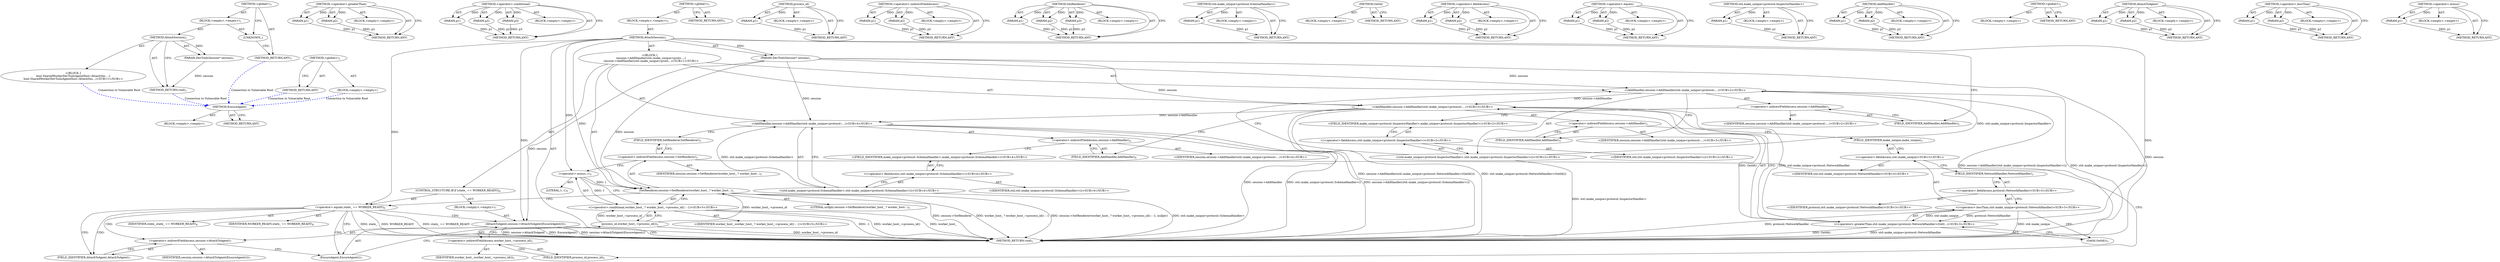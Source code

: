 digraph "&lt;global&gt;" {
vulnerable_150 [label=<(METHOD,EnsureAgent)>];
vulnerable_151 [label=<(BLOCK,&lt;empty&gt;,&lt;empty&gt;)>];
vulnerable_152 [label=<(METHOD_RETURN,ANY)>];
vulnerable_103 [label=<(METHOD,&lt;operator&gt;.greaterThan)>];
vulnerable_104 [label=<(PARAM,p1)>];
vulnerable_105 [label=<(PARAM,p2)>];
vulnerable_106 [label=<(BLOCK,&lt;empty&gt;,&lt;empty&gt;)>];
vulnerable_107 [label=<(METHOD_RETURN,ANY)>];
vulnerable_126 [label=<(METHOD,&lt;operator&gt;.conditional)>];
vulnerable_127 [label=<(PARAM,p1)>];
vulnerable_128 [label=<(PARAM,p2)>];
vulnerable_129 [label=<(PARAM,p3)>];
vulnerable_130 [label=<(BLOCK,&lt;empty&gt;,&lt;empty&gt;)>];
vulnerable_131 [label=<(METHOD_RETURN,ANY)>];
vulnerable_6 [label=<(METHOD,&lt;global&gt;)<SUB>1</SUB>>];
vulnerable_7 [label=<(BLOCK,&lt;empty&gt;,&lt;empty&gt;)<SUB>1</SUB>>];
vulnerable_8 [label=<(METHOD,AttachSession)<SUB>1</SUB>>];
vulnerable_9 [label=<(PARAM,DevToolsSession* session)<SUB>1</SUB>>];
vulnerable_10 [label="<(BLOCK,{
   session-&gt;AddHandler(std::make_unique&lt;proto...,{
   session-&gt;AddHandler(std::make_unique&lt;proto...)<SUB>1</SUB>>"];
vulnerable_11 [label="<(AddHandler,session-&gt;AddHandler(std::make_unique&lt;protocol::...)<SUB>2</SUB>>"];
vulnerable_12 [label=<(&lt;operator&gt;.indirectFieldAccess,session-&gt;AddHandler)<SUB>2</SUB>>];
vulnerable_13 [label="<(IDENTIFIER,session,session-&gt;AddHandler(std::make_unique&lt;protocol::...)<SUB>2</SUB>>"];
vulnerable_14 [label=<(FIELD_IDENTIFIER,AddHandler,AddHandler)<SUB>2</SUB>>];
vulnerable_15 [label="<(std.make_unique&lt;protocol.InspectorHandler&gt;,std::make_unique&lt;protocol::InspectorHandler&gt;())<SUB>2</SUB>>"];
vulnerable_16 [label="<(&lt;operator&gt;.fieldAccess,std::make_unique&lt;protocol::InspectorHandler&gt;)<SUB>2</SUB>>"];
vulnerable_17 [label="<(IDENTIFIER,std,std::make_unique&lt;protocol::InspectorHandler&gt;())<SUB>2</SUB>>"];
vulnerable_18 [label="<(FIELD_IDENTIFIER,make_unique&lt;protocol::InspectorHandler&gt;,make_unique&lt;protocol::InspectorHandler&gt;)<SUB>2</SUB>>"];
vulnerable_19 [label="<(AddHandler,session-&gt;AddHandler(std::make_unique&lt;protocol::...)<SUB>3</SUB>>"];
vulnerable_20 [label=<(&lt;operator&gt;.indirectFieldAccess,session-&gt;AddHandler)<SUB>3</SUB>>];
vulnerable_21 [label="<(IDENTIFIER,session,session-&gt;AddHandler(std::make_unique&lt;protocol::...)<SUB>3</SUB>>"];
vulnerable_22 [label=<(FIELD_IDENTIFIER,AddHandler,AddHandler)<SUB>3</SUB>>];
vulnerable_23 [label="<(&lt;operator&gt;.greaterThan,std::make_unique&lt;protocol::NetworkHandler&gt;(GetI...)<SUB>3</SUB>>"];
vulnerable_24 [label="<(&lt;operator&gt;.lessThan,std::make_unique&lt;protocol::NetworkHandler)<SUB>3</SUB>>"];
vulnerable_25 [label="<(&lt;operator&gt;.fieldAccess,std::make_unique)<SUB>3</SUB>>"];
vulnerable_26 [label="<(IDENTIFIER,std,std::make_unique&lt;protocol::NetworkHandler)<SUB>3</SUB>>"];
vulnerable_27 [label=<(FIELD_IDENTIFIER,make_unique,make_unique)<SUB>3</SUB>>];
vulnerable_28 [label="<(&lt;operator&gt;.fieldAccess,protocol::NetworkHandler)<SUB>3</SUB>>"];
vulnerable_29 [label="<(IDENTIFIER,protocol,std::make_unique&lt;protocol::NetworkHandler)<SUB>3</SUB>>"];
vulnerable_30 [label=<(FIELD_IDENTIFIER,NetworkHandler,NetworkHandler)<SUB>3</SUB>>];
vulnerable_31 [label=<(GetId,GetId())<SUB>3</SUB>>];
vulnerable_32 [label="<(AddHandler,session-&gt;AddHandler(std::make_unique&lt;protocol::...)<SUB>4</SUB>>"];
vulnerable_33 [label=<(&lt;operator&gt;.indirectFieldAccess,session-&gt;AddHandler)<SUB>4</SUB>>];
vulnerable_34 [label="<(IDENTIFIER,session,session-&gt;AddHandler(std::make_unique&lt;protocol::...)<SUB>4</SUB>>"];
vulnerable_35 [label=<(FIELD_IDENTIFIER,AddHandler,AddHandler)<SUB>4</SUB>>];
vulnerable_36 [label="<(std.make_unique&lt;protocol.SchemaHandler&gt;,std::make_unique&lt;protocol::SchemaHandler&gt;())<SUB>4</SUB>>"];
vulnerable_37 [label="<(&lt;operator&gt;.fieldAccess,std::make_unique&lt;protocol::SchemaHandler&gt;)<SUB>4</SUB>>"];
vulnerable_38 [label="<(IDENTIFIER,std,std::make_unique&lt;protocol::SchemaHandler&gt;())<SUB>4</SUB>>"];
vulnerable_39 [label="<(FIELD_IDENTIFIER,make_unique&lt;protocol::SchemaHandler&gt;,make_unique&lt;protocol::SchemaHandler&gt;)<SUB>4</SUB>>"];
vulnerable_40 [label=<(SetRenderer,session-&gt;SetRenderer(worker_host_ ? worker_host...)<SUB>5</SUB>>];
vulnerable_41 [label=<(&lt;operator&gt;.indirectFieldAccess,session-&gt;SetRenderer)<SUB>5</SUB>>];
vulnerable_42 [label=<(IDENTIFIER,session,session-&gt;SetRenderer(worker_host_ ? worker_host...)<SUB>5</SUB>>];
vulnerable_43 [label=<(FIELD_IDENTIFIER,SetRenderer,SetRenderer)<SUB>5</SUB>>];
vulnerable_44 [label="<(&lt;operator&gt;.conditional,worker_host_ ? worker_host_-&gt;process_id() : -1)<SUB>5</SUB>>"];
vulnerable_45 [label="<(IDENTIFIER,worker_host_,worker_host_ ? worker_host_-&gt;process_id() : -1)<SUB>5</SUB>>"];
vulnerable_46 [label=<(process_id,worker_host_-&gt;process_id())<SUB>5</SUB>>];
vulnerable_47 [label=<(&lt;operator&gt;.indirectFieldAccess,worker_host_-&gt;process_id)<SUB>5</SUB>>];
vulnerable_48 [label=<(IDENTIFIER,worker_host_,worker_host_-&gt;process_id())<SUB>5</SUB>>];
vulnerable_49 [label=<(FIELD_IDENTIFIER,process_id,process_id)<SUB>5</SUB>>];
vulnerable_50 [label=<(&lt;operator&gt;.minus,-1)<SUB>5</SUB>>];
vulnerable_51 [label=<(LITERAL,1,-1)<SUB>5</SUB>>];
vulnerable_52 [label=<(LITERAL,nullptr,session-&gt;SetRenderer(worker_host_ ? worker_host...)<SUB>5</SUB>>];
vulnerable_53 [label=<(CONTROL_STRUCTURE,IF,if (state_ == WORKER_READY))<SUB>6</SUB>>];
vulnerable_54 [label=<(&lt;operator&gt;.equals,state_ == WORKER_READY)<SUB>6</SUB>>];
vulnerable_55 [label=<(IDENTIFIER,state_,state_ == WORKER_READY)<SUB>6</SUB>>];
vulnerable_56 [label=<(IDENTIFIER,WORKER_READY,state_ == WORKER_READY)<SUB>6</SUB>>];
vulnerable_57 [label=<(BLOCK,&lt;empty&gt;,&lt;empty&gt;)<SUB>7</SUB>>];
vulnerable_58 [label=<(AttachToAgent,session-&gt;AttachToAgent(EnsureAgent()))<SUB>7</SUB>>];
vulnerable_59 [label=<(&lt;operator&gt;.indirectFieldAccess,session-&gt;AttachToAgent)<SUB>7</SUB>>];
vulnerable_60 [label=<(IDENTIFIER,session,session-&gt;AttachToAgent(EnsureAgent()))<SUB>7</SUB>>];
vulnerable_61 [label=<(FIELD_IDENTIFIER,AttachToAgent,AttachToAgent)<SUB>7</SUB>>];
vulnerable_62 [label=<(EnsureAgent,EnsureAgent())<SUB>7</SUB>>];
vulnerable_63 [label=<(METHOD_RETURN,void)<SUB>1</SUB>>];
vulnerable_65 [label=<(METHOD_RETURN,ANY)<SUB>1</SUB>>];
vulnerable_132 [label=<(METHOD,process_id)>];
vulnerable_133 [label=<(PARAM,p1)>];
vulnerable_134 [label=<(BLOCK,&lt;empty&gt;,&lt;empty&gt;)>];
vulnerable_135 [label=<(METHOD_RETURN,ANY)>];
vulnerable_89 [label=<(METHOD,&lt;operator&gt;.indirectFieldAccess)>];
vulnerable_90 [label=<(PARAM,p1)>];
vulnerable_91 [label=<(PARAM,p2)>];
vulnerable_92 [label=<(BLOCK,&lt;empty&gt;,&lt;empty&gt;)>];
vulnerable_93 [label=<(METHOD_RETURN,ANY)>];
vulnerable_120 [label=<(METHOD,SetRenderer)>];
vulnerable_121 [label=<(PARAM,p1)>];
vulnerable_122 [label=<(PARAM,p2)>];
vulnerable_123 [label=<(PARAM,p3)>];
vulnerable_124 [label=<(BLOCK,&lt;empty&gt;,&lt;empty&gt;)>];
vulnerable_125 [label=<(METHOD_RETURN,ANY)>];
vulnerable_116 [label=<(METHOD,std.make_unique&lt;protocol.SchemaHandler&gt;)>];
vulnerable_117 [label=<(PARAM,p1)>];
vulnerable_118 [label=<(BLOCK,&lt;empty&gt;,&lt;empty&gt;)>];
vulnerable_119 [label=<(METHOD_RETURN,ANY)>];
vulnerable_113 [label=<(METHOD,GetId)>];
vulnerable_114 [label=<(BLOCK,&lt;empty&gt;,&lt;empty&gt;)>];
vulnerable_115 [label=<(METHOD_RETURN,ANY)>];
vulnerable_98 [label=<(METHOD,&lt;operator&gt;.fieldAccess)>];
vulnerable_99 [label=<(PARAM,p1)>];
vulnerable_100 [label=<(PARAM,p2)>];
vulnerable_101 [label=<(BLOCK,&lt;empty&gt;,&lt;empty&gt;)>];
vulnerable_102 [label=<(METHOD_RETURN,ANY)>];
vulnerable_140 [label=<(METHOD,&lt;operator&gt;.equals)>];
vulnerable_141 [label=<(PARAM,p1)>];
vulnerable_142 [label=<(PARAM,p2)>];
vulnerable_143 [label=<(BLOCK,&lt;empty&gt;,&lt;empty&gt;)>];
vulnerable_144 [label=<(METHOD_RETURN,ANY)>];
vulnerable_94 [label=<(METHOD,std.make_unique&lt;protocol.InspectorHandler&gt;)>];
vulnerable_95 [label=<(PARAM,p1)>];
vulnerable_96 [label=<(BLOCK,&lt;empty&gt;,&lt;empty&gt;)>];
vulnerable_97 [label=<(METHOD_RETURN,ANY)>];
vulnerable_84 [label=<(METHOD,AddHandler)>];
vulnerable_85 [label=<(PARAM,p1)>];
vulnerable_86 [label=<(PARAM,p2)>];
vulnerable_87 [label=<(BLOCK,&lt;empty&gt;,&lt;empty&gt;)>];
vulnerable_88 [label=<(METHOD_RETURN,ANY)>];
vulnerable_78 [label=<(METHOD,&lt;global&gt;)<SUB>1</SUB>>];
vulnerable_79 [label=<(BLOCK,&lt;empty&gt;,&lt;empty&gt;)>];
vulnerable_80 [label=<(METHOD_RETURN,ANY)>];
vulnerable_145 [label=<(METHOD,AttachToAgent)>];
vulnerable_146 [label=<(PARAM,p1)>];
vulnerable_147 [label=<(PARAM,p2)>];
vulnerable_148 [label=<(BLOCK,&lt;empty&gt;,&lt;empty&gt;)>];
vulnerable_149 [label=<(METHOD_RETURN,ANY)>];
vulnerable_108 [label=<(METHOD,&lt;operator&gt;.lessThan)>];
vulnerable_109 [label=<(PARAM,p1)>];
vulnerable_110 [label=<(PARAM,p2)>];
vulnerable_111 [label=<(BLOCK,&lt;empty&gt;,&lt;empty&gt;)>];
vulnerable_112 [label=<(METHOD_RETURN,ANY)>];
vulnerable_136 [label=<(METHOD,&lt;operator&gt;.minus)>];
vulnerable_137 [label=<(PARAM,p1)>];
vulnerable_138 [label=<(BLOCK,&lt;empty&gt;,&lt;empty&gt;)>];
vulnerable_139 [label=<(METHOD_RETURN,ANY)>];
fixed_6 [label=<(METHOD,&lt;global&gt;)<SUB>1</SUB>>];
fixed_7 [label=<(BLOCK,&lt;empty&gt;,&lt;empty&gt;)<SUB>1</SUB>>];
fixed_8 [label=<(METHOD,AttachSession)<SUB>1</SUB>>];
fixed_9 [label=<(PARAM,DevToolsSession* session)<SUB>1</SUB>>];
fixed_10 [label="<(BLOCK,{
bool SharedWorkerDevToolsAgentHost::AttachSes...,{
bool SharedWorkerDevToolsAgentHost::AttachSes...)<SUB>1</SUB>>"];
fixed_11 [label=<(METHOD_RETURN,void)<SUB>1</SUB>>];
fixed_13 [label=<(UNKNOWN,,)>];
fixed_14 [label=<(METHOD_RETURN,ANY)<SUB>1</SUB>>];
fixed_23 [label=<(METHOD,&lt;global&gt;)<SUB>1</SUB>>];
fixed_24 [label=<(BLOCK,&lt;empty&gt;,&lt;empty&gt;)>];
fixed_25 [label=<(METHOD_RETURN,ANY)>];
vulnerable_150 -> vulnerable_151  [key=0, label="AST: "];
vulnerable_150 -> vulnerable_152  [key=0, label="AST: "];
vulnerable_150 -> vulnerable_152  [key=1, label="CFG: "];
vulnerable_103 -> vulnerable_104  [key=0, label="AST: "];
vulnerable_103 -> vulnerable_104  [key=1, label="DDG: "];
vulnerable_103 -> vulnerable_106  [key=0, label="AST: "];
vulnerable_103 -> vulnerable_105  [key=0, label="AST: "];
vulnerable_103 -> vulnerable_105  [key=1, label="DDG: "];
vulnerable_103 -> vulnerable_107  [key=0, label="AST: "];
vulnerable_103 -> vulnerable_107  [key=1, label="CFG: "];
vulnerable_104 -> vulnerable_107  [key=0, label="DDG: p1"];
vulnerable_105 -> vulnerable_107  [key=0, label="DDG: p2"];
vulnerable_126 -> vulnerable_127  [key=0, label="AST: "];
vulnerable_126 -> vulnerable_127  [key=1, label="DDG: "];
vulnerable_126 -> vulnerable_130  [key=0, label="AST: "];
vulnerable_126 -> vulnerable_128  [key=0, label="AST: "];
vulnerable_126 -> vulnerable_128  [key=1, label="DDG: "];
vulnerable_126 -> vulnerable_131  [key=0, label="AST: "];
vulnerable_126 -> vulnerable_131  [key=1, label="CFG: "];
vulnerable_126 -> vulnerable_129  [key=0, label="AST: "];
vulnerable_126 -> vulnerable_129  [key=1, label="DDG: "];
vulnerable_127 -> vulnerable_131  [key=0, label="DDG: p1"];
vulnerable_128 -> vulnerable_131  [key=0, label="DDG: p2"];
vulnerable_129 -> vulnerable_131  [key=0, label="DDG: p3"];
vulnerable_6 -> vulnerable_7  [key=0, label="AST: "];
vulnerable_6 -> vulnerable_65  [key=0, label="AST: "];
vulnerable_6 -> vulnerable_65  [key=1, label="CFG: "];
vulnerable_7 -> vulnerable_8  [key=0, label="AST: "];
vulnerable_8 -> vulnerable_9  [key=0, label="AST: "];
vulnerable_8 -> vulnerable_9  [key=1, label="DDG: "];
vulnerable_8 -> vulnerable_10  [key=0, label="AST: "];
vulnerable_8 -> vulnerable_63  [key=0, label="AST: "];
vulnerable_8 -> vulnerable_14  [key=0, label="CFG: "];
vulnerable_8 -> vulnerable_40  [key=0, label="DDG: "];
vulnerable_8 -> vulnerable_23  [key=0, label="DDG: "];
vulnerable_8 -> vulnerable_54  [key=0, label="DDG: "];
vulnerable_8 -> vulnerable_50  [key=0, label="DDG: "];
vulnerable_8 -> vulnerable_58  [key=0, label="DDG: "];
vulnerable_9 -> vulnerable_63  [key=0, label="DDG: session"];
vulnerable_9 -> vulnerable_11  [key=0, label="DDG: session"];
vulnerable_9 -> vulnerable_19  [key=0, label="DDG: session"];
vulnerable_9 -> vulnerable_32  [key=0, label="DDG: session"];
vulnerable_9 -> vulnerable_40  [key=0, label="DDG: session"];
vulnerable_9 -> vulnerable_58  [key=0, label="DDG: session"];
vulnerable_10 -> vulnerable_11  [key=0, label="AST: "];
vulnerable_10 -> vulnerable_19  [key=0, label="AST: "];
vulnerable_10 -> vulnerable_32  [key=0, label="AST: "];
vulnerable_10 -> vulnerable_40  [key=0, label="AST: "];
vulnerable_10 -> vulnerable_53  [key=0, label="AST: "];
vulnerable_11 -> vulnerable_12  [key=0, label="AST: "];
vulnerable_11 -> vulnerable_15  [key=0, label="AST: "];
vulnerable_11 -> vulnerable_22  [key=0, label="CFG: "];
vulnerable_11 -> vulnerable_63  [key=0, label="DDG: std::make_unique&lt;protocol::InspectorHandler&gt;()"];
vulnerable_11 -> vulnerable_63  [key=1, label="DDG: session-&gt;AddHandler(std::make_unique&lt;protocol::InspectorHandler&gt;())"];
vulnerable_11 -> vulnerable_19  [key=0, label="DDG: session-&gt;AddHandler"];
vulnerable_12 -> vulnerable_13  [key=0, label="AST: "];
vulnerable_12 -> vulnerable_14  [key=0, label="AST: "];
vulnerable_12 -> vulnerable_18  [key=0, label="CFG: "];
vulnerable_14 -> vulnerable_12  [key=0, label="CFG: "];
vulnerable_15 -> vulnerable_16  [key=0, label="AST: "];
vulnerable_15 -> vulnerable_11  [key=0, label="CFG: "];
vulnerable_15 -> vulnerable_11  [key=1, label="DDG: std::make_unique&lt;protocol::InspectorHandler&gt;"];
vulnerable_15 -> vulnerable_63  [key=0, label="DDG: std::make_unique&lt;protocol::InspectorHandler&gt;"];
vulnerable_16 -> vulnerable_17  [key=0, label="AST: "];
vulnerable_16 -> vulnerable_18  [key=0, label="AST: "];
vulnerable_16 -> vulnerable_15  [key=0, label="CFG: "];
vulnerable_18 -> vulnerable_16  [key=0, label="CFG: "];
vulnerable_19 -> vulnerable_20  [key=0, label="AST: "];
vulnerable_19 -> vulnerable_23  [key=0, label="AST: "];
vulnerable_19 -> vulnerable_35  [key=0, label="CFG: "];
vulnerable_19 -> vulnerable_63  [key=0, label="DDG: std::make_unique&lt;protocol::NetworkHandler&gt;(GetId())"];
vulnerable_19 -> vulnerable_63  [key=1, label="DDG: session-&gt;AddHandler(std::make_unique&lt;protocol::NetworkHandler&gt;(GetId()))"];
vulnerable_19 -> vulnerable_32  [key=0, label="DDG: session-&gt;AddHandler"];
vulnerable_20 -> vulnerable_21  [key=0, label="AST: "];
vulnerable_20 -> vulnerable_22  [key=0, label="AST: "];
vulnerable_20 -> vulnerable_27  [key=0, label="CFG: "];
vulnerable_22 -> vulnerable_20  [key=0, label="CFG: "];
vulnerable_23 -> vulnerable_24  [key=0, label="AST: "];
vulnerable_23 -> vulnerable_31  [key=0, label="AST: "];
vulnerable_23 -> vulnerable_19  [key=0, label="CFG: "];
vulnerable_23 -> vulnerable_19  [key=1, label="DDG: std::make_unique&lt;protocol::NetworkHandler"];
vulnerable_23 -> vulnerable_19  [key=2, label="DDG: GetId()"];
vulnerable_23 -> vulnerable_63  [key=0, label="DDG: std::make_unique&lt;protocol::NetworkHandler"];
vulnerable_23 -> vulnerable_63  [key=1, label="DDG: GetId()"];
vulnerable_24 -> vulnerable_25  [key=0, label="AST: "];
vulnerable_24 -> vulnerable_28  [key=0, label="AST: "];
vulnerable_24 -> vulnerable_31  [key=0, label="CFG: "];
vulnerable_24 -> vulnerable_63  [key=0, label="DDG: std::make_unique"];
vulnerable_24 -> vulnerable_63  [key=1, label="DDG: protocol::NetworkHandler"];
vulnerable_24 -> vulnerable_23  [key=0, label="DDG: std::make_unique"];
vulnerable_24 -> vulnerable_23  [key=1, label="DDG: protocol::NetworkHandler"];
vulnerable_25 -> vulnerable_26  [key=0, label="AST: "];
vulnerable_25 -> vulnerable_27  [key=0, label="AST: "];
vulnerable_25 -> vulnerable_30  [key=0, label="CFG: "];
vulnerable_27 -> vulnerable_25  [key=0, label="CFG: "];
vulnerable_28 -> vulnerable_29  [key=0, label="AST: "];
vulnerable_28 -> vulnerable_30  [key=0, label="AST: "];
vulnerable_28 -> vulnerable_24  [key=0, label="CFG: "];
vulnerable_30 -> vulnerable_28  [key=0, label="CFG: "];
vulnerable_31 -> vulnerable_23  [key=0, label="CFG: "];
vulnerable_32 -> vulnerable_33  [key=0, label="AST: "];
vulnerable_32 -> vulnerable_36  [key=0, label="AST: "];
vulnerable_32 -> vulnerable_43  [key=0, label="CFG: "];
vulnerable_32 -> vulnerable_63  [key=0, label="DDG: session-&gt;AddHandler"];
vulnerable_32 -> vulnerable_63  [key=1, label="DDG: std::make_unique&lt;protocol::SchemaHandler&gt;()"];
vulnerable_32 -> vulnerable_63  [key=2, label="DDG: session-&gt;AddHandler(std::make_unique&lt;protocol::SchemaHandler&gt;())"];
vulnerable_33 -> vulnerable_34  [key=0, label="AST: "];
vulnerable_33 -> vulnerable_35  [key=0, label="AST: "];
vulnerable_33 -> vulnerable_39  [key=0, label="CFG: "];
vulnerable_35 -> vulnerable_33  [key=0, label="CFG: "];
vulnerable_36 -> vulnerable_37  [key=0, label="AST: "];
vulnerable_36 -> vulnerable_32  [key=0, label="CFG: "];
vulnerable_36 -> vulnerable_32  [key=1, label="DDG: std::make_unique&lt;protocol::SchemaHandler&gt;"];
vulnerable_36 -> vulnerable_63  [key=0, label="DDG: std::make_unique&lt;protocol::SchemaHandler&gt;"];
vulnerable_37 -> vulnerable_38  [key=0, label="AST: "];
vulnerable_37 -> vulnerable_39  [key=0, label="AST: "];
vulnerable_37 -> vulnerable_36  [key=0, label="CFG: "];
vulnerable_39 -> vulnerable_37  [key=0, label="CFG: "];
vulnerable_40 -> vulnerable_41  [key=0, label="AST: "];
vulnerable_40 -> vulnerable_44  [key=0, label="AST: "];
vulnerable_40 -> vulnerable_52  [key=0, label="AST: "];
vulnerable_40 -> vulnerable_54  [key=0, label="CFG: "];
vulnerable_40 -> vulnerable_63  [key=0, label="DDG: session-&gt;SetRenderer"];
vulnerable_40 -> vulnerable_63  [key=1, label="DDG: worker_host_ ? worker_host_-&gt;process_id() : -1"];
vulnerable_40 -> vulnerable_63  [key=2, label="DDG: session-&gt;SetRenderer(worker_host_ ? worker_host_-&gt;process_id() : -1, nullptr)"];
vulnerable_41 -> vulnerable_42  [key=0, label="AST: "];
vulnerable_41 -> vulnerable_43  [key=0, label="AST: "];
vulnerable_41 -> vulnerable_49  [key=0, label="CFG: "];
vulnerable_41 -> vulnerable_50  [key=0, label="CFG: "];
vulnerable_43 -> vulnerable_41  [key=0, label="CFG: "];
vulnerable_44 -> vulnerable_45  [key=0, label="AST: "];
vulnerable_44 -> vulnerable_46  [key=0, label="AST: "];
vulnerable_44 -> vulnerable_50  [key=0, label="AST: "];
vulnerable_44 -> vulnerable_40  [key=0, label="CFG: "];
vulnerable_44 -> vulnerable_63  [key=0, label="DDG: worker_host_"];
vulnerable_44 -> vulnerable_63  [key=1, label="DDG: -1"];
vulnerable_44 -> vulnerable_63  [key=2, label="DDG: worker_host_-&gt;process_id()"];
vulnerable_46 -> vulnerable_47  [key=0, label="AST: "];
vulnerable_46 -> vulnerable_44  [key=0, label="CFG: "];
vulnerable_46 -> vulnerable_44  [key=1, label="DDG: worker_host_-&gt;process_id"];
vulnerable_46 -> vulnerable_63  [key=0, label="DDG: worker_host_-&gt;process_id"];
vulnerable_46 -> vulnerable_40  [key=0, label="DDG: worker_host_-&gt;process_id"];
vulnerable_47 -> vulnerable_48  [key=0, label="AST: "];
vulnerable_47 -> vulnerable_49  [key=0, label="AST: "];
vulnerable_47 -> vulnerable_46  [key=0, label="CFG: "];
vulnerable_49 -> vulnerable_47  [key=0, label="CFG: "];
vulnerable_50 -> vulnerable_51  [key=0, label="AST: "];
vulnerable_50 -> vulnerable_44  [key=0, label="CFG: "];
vulnerable_50 -> vulnerable_44  [key=1, label="DDG: 1"];
vulnerable_50 -> vulnerable_40  [key=0, label="DDG: 1"];
vulnerable_53 -> vulnerable_54  [key=0, label="AST: "];
vulnerable_53 -> vulnerable_57  [key=0, label="AST: "];
vulnerable_54 -> vulnerable_55  [key=0, label="AST: "];
vulnerable_54 -> vulnerable_56  [key=0, label="AST: "];
vulnerable_54 -> vulnerable_63  [key=0, label="CFG: "];
vulnerable_54 -> vulnerable_63  [key=1, label="DDG: state_"];
vulnerable_54 -> vulnerable_63  [key=2, label="DDG: state_ == WORKER_READY"];
vulnerable_54 -> vulnerable_63  [key=3, label="DDG: WORKER_READY"];
vulnerable_54 -> vulnerable_61  [key=0, label="CFG: "];
vulnerable_54 -> vulnerable_61  [key=1, label="CDG: "];
vulnerable_54 -> vulnerable_58  [key=0, label="CDG: "];
vulnerable_54 -> vulnerable_59  [key=0, label="CDG: "];
vulnerable_54 -> vulnerable_62  [key=0, label="CDG: "];
vulnerable_57 -> vulnerable_58  [key=0, label="AST: "];
vulnerable_58 -> vulnerable_59  [key=0, label="AST: "];
vulnerable_58 -> vulnerable_62  [key=0, label="AST: "];
vulnerable_58 -> vulnerable_63  [key=0, label="CFG: "];
vulnerable_58 -> vulnerable_63  [key=1, label="DDG: session-&gt;AttachToAgent"];
vulnerable_58 -> vulnerable_63  [key=2, label="DDG: EnsureAgent()"];
vulnerable_58 -> vulnerable_63  [key=3, label="DDG: session-&gt;AttachToAgent(EnsureAgent())"];
vulnerable_59 -> vulnerable_60  [key=0, label="AST: "];
vulnerable_59 -> vulnerable_61  [key=0, label="AST: "];
vulnerable_59 -> vulnerable_62  [key=0, label="CFG: "];
vulnerable_61 -> vulnerable_59  [key=0, label="CFG: "];
vulnerable_62 -> vulnerable_58  [key=0, label="CFG: "];
vulnerable_132 -> vulnerable_133  [key=0, label="AST: "];
vulnerable_132 -> vulnerable_133  [key=1, label="DDG: "];
vulnerable_132 -> vulnerable_134  [key=0, label="AST: "];
vulnerable_132 -> vulnerable_135  [key=0, label="AST: "];
vulnerable_132 -> vulnerable_135  [key=1, label="CFG: "];
vulnerable_133 -> vulnerable_135  [key=0, label="DDG: p1"];
vulnerable_89 -> vulnerable_90  [key=0, label="AST: "];
vulnerable_89 -> vulnerable_90  [key=1, label="DDG: "];
vulnerable_89 -> vulnerable_92  [key=0, label="AST: "];
vulnerable_89 -> vulnerable_91  [key=0, label="AST: "];
vulnerable_89 -> vulnerable_91  [key=1, label="DDG: "];
vulnerable_89 -> vulnerable_93  [key=0, label="AST: "];
vulnerable_89 -> vulnerable_93  [key=1, label="CFG: "];
vulnerable_90 -> vulnerable_93  [key=0, label="DDG: p1"];
vulnerable_91 -> vulnerable_93  [key=0, label="DDG: p2"];
vulnerable_120 -> vulnerable_121  [key=0, label="AST: "];
vulnerable_120 -> vulnerable_121  [key=1, label="DDG: "];
vulnerable_120 -> vulnerable_124  [key=0, label="AST: "];
vulnerable_120 -> vulnerable_122  [key=0, label="AST: "];
vulnerable_120 -> vulnerable_122  [key=1, label="DDG: "];
vulnerable_120 -> vulnerable_125  [key=0, label="AST: "];
vulnerable_120 -> vulnerable_125  [key=1, label="CFG: "];
vulnerable_120 -> vulnerable_123  [key=0, label="AST: "];
vulnerable_120 -> vulnerable_123  [key=1, label="DDG: "];
vulnerable_121 -> vulnerable_125  [key=0, label="DDG: p1"];
vulnerable_122 -> vulnerable_125  [key=0, label="DDG: p2"];
vulnerable_123 -> vulnerable_125  [key=0, label="DDG: p3"];
vulnerable_116 -> vulnerable_117  [key=0, label="AST: "];
vulnerable_116 -> vulnerable_117  [key=1, label="DDG: "];
vulnerable_116 -> vulnerable_118  [key=0, label="AST: "];
vulnerable_116 -> vulnerable_119  [key=0, label="AST: "];
vulnerable_116 -> vulnerable_119  [key=1, label="CFG: "];
vulnerable_117 -> vulnerable_119  [key=0, label="DDG: p1"];
vulnerable_113 -> vulnerable_114  [key=0, label="AST: "];
vulnerable_113 -> vulnerable_115  [key=0, label="AST: "];
vulnerable_113 -> vulnerable_115  [key=1, label="CFG: "];
vulnerable_98 -> vulnerable_99  [key=0, label="AST: "];
vulnerable_98 -> vulnerable_99  [key=1, label="DDG: "];
vulnerable_98 -> vulnerable_101  [key=0, label="AST: "];
vulnerable_98 -> vulnerable_100  [key=0, label="AST: "];
vulnerable_98 -> vulnerable_100  [key=1, label="DDG: "];
vulnerable_98 -> vulnerable_102  [key=0, label="AST: "];
vulnerable_98 -> vulnerable_102  [key=1, label="CFG: "];
vulnerable_99 -> vulnerable_102  [key=0, label="DDG: p1"];
vulnerable_100 -> vulnerable_102  [key=0, label="DDG: p2"];
vulnerable_140 -> vulnerable_141  [key=0, label="AST: "];
vulnerable_140 -> vulnerable_141  [key=1, label="DDG: "];
vulnerable_140 -> vulnerable_143  [key=0, label="AST: "];
vulnerable_140 -> vulnerable_142  [key=0, label="AST: "];
vulnerable_140 -> vulnerable_142  [key=1, label="DDG: "];
vulnerable_140 -> vulnerable_144  [key=0, label="AST: "];
vulnerable_140 -> vulnerable_144  [key=1, label="CFG: "];
vulnerable_141 -> vulnerable_144  [key=0, label="DDG: p1"];
vulnerable_142 -> vulnerable_144  [key=0, label="DDG: p2"];
vulnerable_94 -> vulnerable_95  [key=0, label="AST: "];
vulnerable_94 -> vulnerable_95  [key=1, label="DDG: "];
vulnerable_94 -> vulnerable_96  [key=0, label="AST: "];
vulnerable_94 -> vulnerable_97  [key=0, label="AST: "];
vulnerable_94 -> vulnerable_97  [key=1, label="CFG: "];
vulnerable_95 -> vulnerable_97  [key=0, label="DDG: p1"];
vulnerable_84 -> vulnerable_85  [key=0, label="AST: "];
vulnerable_84 -> vulnerable_85  [key=1, label="DDG: "];
vulnerable_84 -> vulnerable_87  [key=0, label="AST: "];
vulnerable_84 -> vulnerable_86  [key=0, label="AST: "];
vulnerable_84 -> vulnerable_86  [key=1, label="DDG: "];
vulnerable_84 -> vulnerable_88  [key=0, label="AST: "];
vulnerable_84 -> vulnerable_88  [key=1, label="CFG: "];
vulnerable_85 -> vulnerable_88  [key=0, label="DDG: p1"];
vulnerable_86 -> vulnerable_88  [key=0, label="DDG: p2"];
vulnerable_78 -> vulnerable_79  [key=0, label="AST: "];
vulnerable_78 -> vulnerable_80  [key=0, label="AST: "];
vulnerable_78 -> vulnerable_80  [key=1, label="CFG: "];
vulnerable_145 -> vulnerable_146  [key=0, label="AST: "];
vulnerable_145 -> vulnerable_146  [key=1, label="DDG: "];
vulnerable_145 -> vulnerable_148  [key=0, label="AST: "];
vulnerable_145 -> vulnerable_147  [key=0, label="AST: "];
vulnerable_145 -> vulnerable_147  [key=1, label="DDG: "];
vulnerable_145 -> vulnerable_149  [key=0, label="AST: "];
vulnerable_145 -> vulnerable_149  [key=1, label="CFG: "];
vulnerable_146 -> vulnerable_149  [key=0, label="DDG: p1"];
vulnerable_147 -> vulnerable_149  [key=0, label="DDG: p2"];
vulnerable_108 -> vulnerable_109  [key=0, label="AST: "];
vulnerable_108 -> vulnerable_109  [key=1, label="DDG: "];
vulnerable_108 -> vulnerable_111  [key=0, label="AST: "];
vulnerable_108 -> vulnerable_110  [key=0, label="AST: "];
vulnerable_108 -> vulnerable_110  [key=1, label="DDG: "];
vulnerable_108 -> vulnerable_112  [key=0, label="AST: "];
vulnerable_108 -> vulnerable_112  [key=1, label="CFG: "];
vulnerable_109 -> vulnerable_112  [key=0, label="DDG: p1"];
vulnerable_110 -> vulnerable_112  [key=0, label="DDG: p2"];
vulnerable_136 -> vulnerable_137  [key=0, label="AST: "];
vulnerable_136 -> vulnerable_137  [key=1, label="DDG: "];
vulnerable_136 -> vulnerable_138  [key=0, label="AST: "];
vulnerable_136 -> vulnerable_139  [key=0, label="AST: "];
vulnerable_136 -> vulnerable_139  [key=1, label="CFG: "];
vulnerable_137 -> vulnerable_139  [key=0, label="DDG: p1"];
fixed_6 -> fixed_7  [key=0, label="AST: "];
fixed_6 -> fixed_14  [key=0, label="AST: "];
fixed_6 -> fixed_13  [key=0, label="CFG: "];
fixed_7 -> fixed_8  [key=0, label="AST: "];
fixed_7 -> fixed_13  [key=0, label="AST: "];
fixed_8 -> fixed_9  [key=0, label="AST: "];
fixed_8 -> fixed_9  [key=1, label="DDG: "];
fixed_8 -> fixed_10  [key=0, label="AST: "];
fixed_8 -> fixed_11  [key=0, label="AST: "];
fixed_8 -> fixed_11  [key=1, label="CFG: "];
fixed_9 -> fixed_11  [key=0, label="DDG: session"];
fixed_10 -> vulnerable_150  [color=blue, key=0, label="Connection to Vulnerable Root", penwidth="2.0", style=dashed];
fixed_11 -> vulnerable_150  [color=blue, key=0, label="Connection to Vulnerable Root", penwidth="2.0", style=dashed];
fixed_13 -> fixed_14  [key=0, label="CFG: "];
fixed_14 -> vulnerable_150  [color=blue, key=0, label="Connection to Vulnerable Root", penwidth="2.0", style=dashed];
fixed_23 -> fixed_24  [key=0, label="AST: "];
fixed_23 -> fixed_25  [key=0, label="AST: "];
fixed_23 -> fixed_25  [key=1, label="CFG: "];
fixed_24 -> vulnerable_150  [color=blue, key=0, label="Connection to Vulnerable Root", penwidth="2.0", style=dashed];
fixed_25 -> vulnerable_150  [color=blue, key=0, label="Connection to Vulnerable Root", penwidth="2.0", style=dashed];
}
